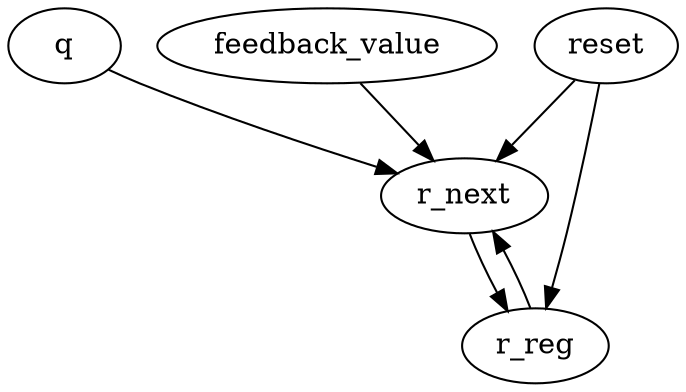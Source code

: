 strict digraph "" {
	reset -> r_next	[weight=1.0];
	reset -> r_reg	[weight=2.0];
	r_next -> r_reg	[weight=1.0];
	q -> r_next	[weight=1.0];
	r_reg -> r_next	[weight=1.0];
	feedback_value -> r_next	[weight=1.0];
}
